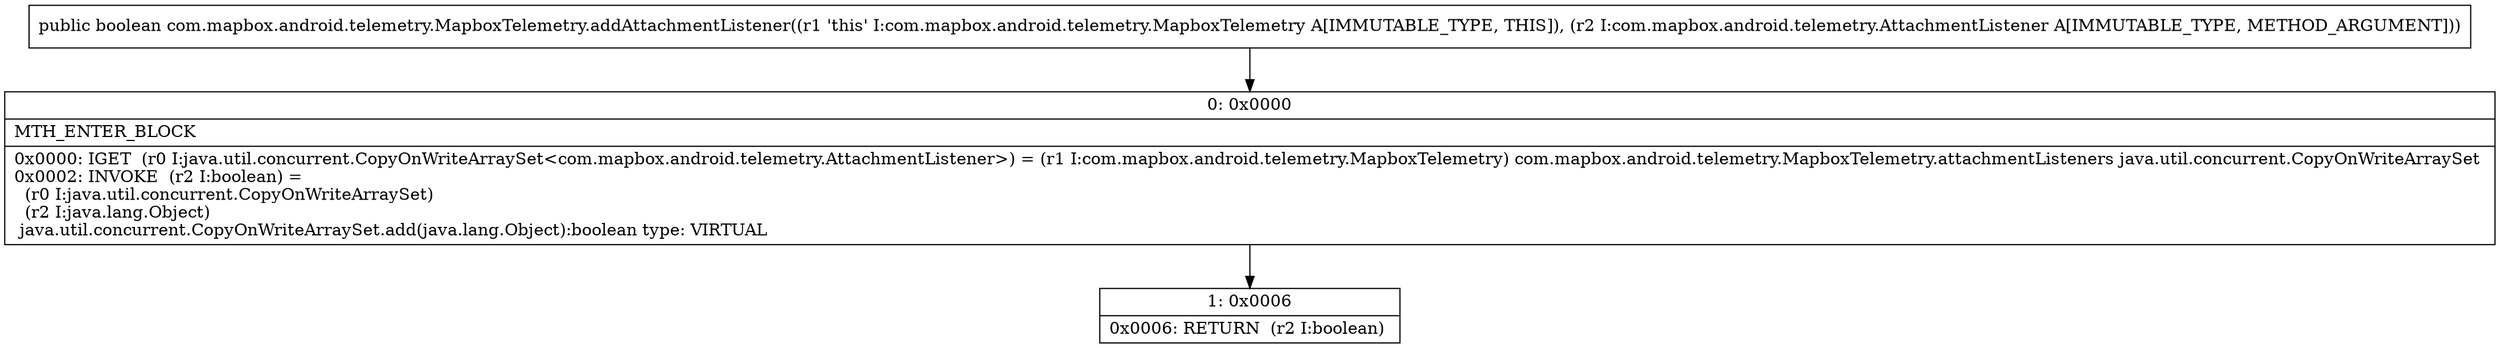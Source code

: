 digraph "CFG forcom.mapbox.android.telemetry.MapboxTelemetry.addAttachmentListener(Lcom\/mapbox\/android\/telemetry\/AttachmentListener;)Z" {
Node_0 [shape=record,label="{0\:\ 0x0000|MTH_ENTER_BLOCK\l|0x0000: IGET  (r0 I:java.util.concurrent.CopyOnWriteArraySet\<com.mapbox.android.telemetry.AttachmentListener\>) = (r1 I:com.mapbox.android.telemetry.MapboxTelemetry) com.mapbox.android.telemetry.MapboxTelemetry.attachmentListeners java.util.concurrent.CopyOnWriteArraySet \l0x0002: INVOKE  (r2 I:boolean) = \l  (r0 I:java.util.concurrent.CopyOnWriteArraySet)\l  (r2 I:java.lang.Object)\l java.util.concurrent.CopyOnWriteArraySet.add(java.lang.Object):boolean type: VIRTUAL \l}"];
Node_1 [shape=record,label="{1\:\ 0x0006|0x0006: RETURN  (r2 I:boolean) \l}"];
MethodNode[shape=record,label="{public boolean com.mapbox.android.telemetry.MapboxTelemetry.addAttachmentListener((r1 'this' I:com.mapbox.android.telemetry.MapboxTelemetry A[IMMUTABLE_TYPE, THIS]), (r2 I:com.mapbox.android.telemetry.AttachmentListener A[IMMUTABLE_TYPE, METHOD_ARGUMENT])) }"];
MethodNode -> Node_0;
Node_0 -> Node_1;
}

